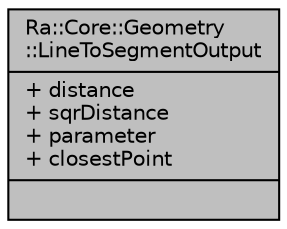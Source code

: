 digraph "Ra::Core::Geometry::LineToSegmentOutput"
{
 // INTERACTIVE_SVG=YES
 // LATEX_PDF_SIZE
  edge [fontname="Helvetica",fontsize="10",labelfontname="Helvetica",labelfontsize="10"];
  node [fontname="Helvetica",fontsize="10",shape=record];
  Node1 [label="{Ra::Core::Geometry\l::LineToSegmentOutput\n|+ distance\l+ sqrDistance\l+ parameter\l+ closestPoint\l|}",height=0.2,width=0.4,color="black", fillcolor="grey75", style="filled", fontcolor="black",tooltip="Structure holding the result of a line-to-segment distance query."];
}
